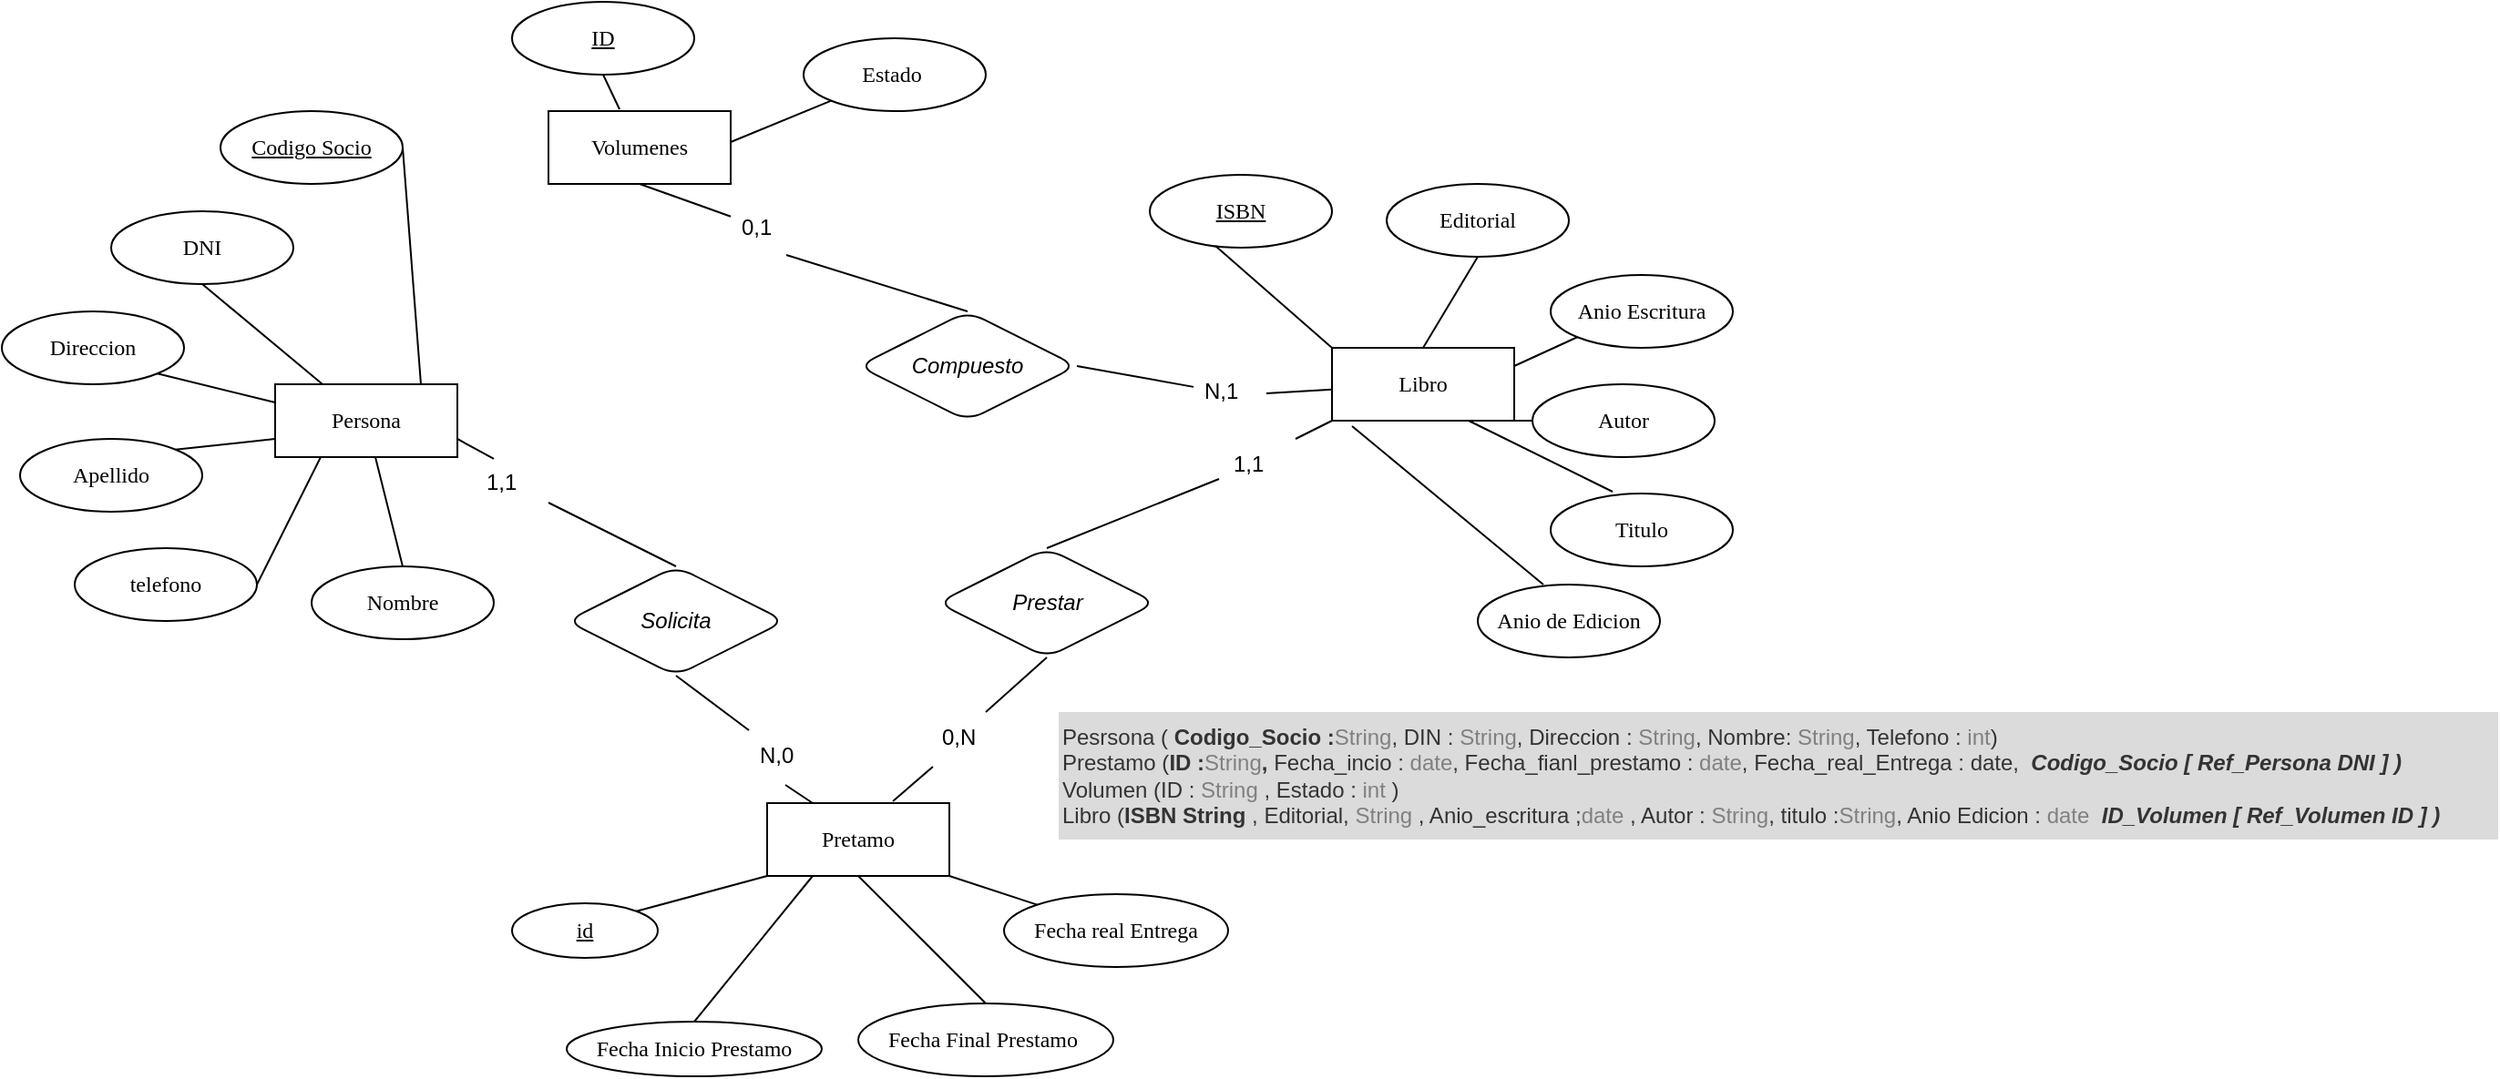 <mxfile version="22.0.4" type="github">
  <diagram name="Página-1" id="GGuaCN20DpNZ9yj8Dpp0">
    <mxGraphModel dx="2213" dy="751" grid="1" gridSize="10" guides="1" tooltips="1" connect="1" arrows="1" fold="1" page="1" pageScale="1" pageWidth="827" pageHeight="1169" math="0" shadow="0">
      <root>
        <object label="" StyleMaza="" id="0">
          <mxCell />
        </object>
        <mxCell id="1" parent="0" />
        <mxCell id="nZIubDTmoYv-M2Z3KSqX-1" value="Persona" style="whiteSpace=wrap;html=1;align=center;fillStyle=auto;rounded=0;shadow=0;glass=0;strokeColor=default;labelBorderColor=none;labelBackgroundColor=none;fontSize=12;fontFamily=Comic Sans MS;fontStyle=0" parent="1" vertex="1">
          <mxGeometry x="-90" y="390" width="100" height="40" as="geometry" />
        </mxCell>
        <mxCell id="nZIubDTmoYv-M2Z3KSqX-2" value="Libro" style="whiteSpace=wrap;html=1;align=center;rounded=0;shadow=0;labelBorderColor=none;labelBackgroundColor=none;fontSize=12;fontFamily=Comic Sans MS;fontStyle=0" parent="1" vertex="1">
          <mxGeometry x="490" y="370" width="100" height="40" as="geometry" />
        </mxCell>
        <mxCell id="nZIubDTmoYv-M2Z3KSqX-3" value="Pretamo" style="whiteSpace=wrap;html=1;align=center;rounded=0;shadow=0;labelBorderColor=none;labelBackgroundColor=none;fontSize=12;fontFamily=Comic Sans MS;fontStyle=0" parent="1" vertex="1">
          <mxGeometry x="180" y="620" width="100" height="40" as="geometry" />
        </mxCell>
        <mxCell id="nZIubDTmoYv-M2Z3KSqX-4" value="DNI" style="ellipse;whiteSpace=wrap;html=1;align=center;rounded=1;fontFamily=Comic Sans MS;fontStyle=0" parent="1" vertex="1">
          <mxGeometry x="-180" y="295" width="100" height="40" as="geometry" />
        </mxCell>
        <mxCell id="nZIubDTmoYv-M2Z3KSqX-5" value="Codigo Socio" style="ellipse;whiteSpace=wrap;html=1;align=center;fontStyle=4;rounded=1;fontFamily=Comic Sans MS;" parent="1" vertex="1">
          <mxGeometry x="-120" y="240" width="100" height="40" as="geometry" />
        </mxCell>
        <mxCell id="nZIubDTmoYv-M2Z3KSqX-6" value="telefono" style="ellipse;whiteSpace=wrap;html=1;align=center;rounded=1;fontFamily=Comic Sans MS;fontStyle=0" parent="1" vertex="1">
          <mxGeometry x="-200" y="480" width="100" height="40" as="geometry" />
        </mxCell>
        <mxCell id="nZIubDTmoYv-M2Z3KSqX-7" value="Direccion" style="ellipse;whiteSpace=wrap;html=1;align=center;rounded=1;fontFamily=Comic Sans MS;fontStyle=0" parent="1" vertex="1">
          <mxGeometry x="-240" y="350" width="100" height="40" as="geometry" />
        </mxCell>
        <mxCell id="nZIubDTmoYv-M2Z3KSqX-8" value="Apellido" style="ellipse;whiteSpace=wrap;html=1;align=center;rounded=1;fontFamily=Comic Sans MS;fontStyle=0" parent="1" vertex="1">
          <mxGeometry x="-230" y="420" width="100" height="40" as="geometry" />
        </mxCell>
        <mxCell id="nZIubDTmoYv-M2Z3KSqX-9" value="Nombre" style="ellipse;whiteSpace=wrap;html=1;align=center;rounded=1;fontFamily=Comic Sans MS;fontStyle=0" parent="1" vertex="1">
          <mxGeometry x="-70" y="490" width="100" height="40" as="geometry" />
        </mxCell>
        <mxCell id="nZIubDTmoYv-M2Z3KSqX-10" value="Titulo" style="ellipse;whiteSpace=wrap;html=1;align=center;rounded=1;fontFamily=Comic Sans MS;fontStyle=0" parent="1" vertex="1">
          <mxGeometry x="610" y="450" width="100" height="40" as="geometry" />
        </mxCell>
        <mxCell id="nZIubDTmoYv-M2Z3KSqX-11" value="Editorial" style="ellipse;whiteSpace=wrap;html=1;align=center;rounded=1;fontFamily=Comic Sans MS;fontStyle=0" parent="1" vertex="1">
          <mxGeometry x="520" y="280" width="100" height="40" as="geometry" />
        </mxCell>
        <mxCell id="nZIubDTmoYv-M2Z3KSqX-12" value="Anio de Edicion" style="ellipse;whiteSpace=wrap;html=1;align=center;fillStyle=auto;rounded=1;fontFamily=Comic Sans MS;fontStyle=0" parent="1" vertex="1">
          <mxGeometry x="570" y="500" width="100" height="40" as="geometry" />
        </mxCell>
        <mxCell id="nZIubDTmoYv-M2Z3KSqX-13" value="Autor" style="ellipse;whiteSpace=wrap;html=1;align=center;rounded=1;fontFamily=Comic Sans MS;fontStyle=0" parent="1" vertex="1">
          <mxGeometry x="600" y="390" width="100" height="40" as="geometry" />
        </mxCell>
        <mxCell id="nZIubDTmoYv-M2Z3KSqX-14" value="ISBN" style="ellipse;whiteSpace=wrap;html=1;align=center;fontStyle=4;rounded=1;fontFamily=Comic Sans MS;" parent="1" vertex="1">
          <mxGeometry x="390" y="275" width="100" height="40" as="geometry" />
        </mxCell>
        <mxCell id="nZIubDTmoYv-M2Z3KSqX-15" value="Anio Escritura" style="ellipse;whiteSpace=wrap;html=1;align=center;rounded=1;fontFamily=Comic Sans MS;fontStyle=0" parent="1" vertex="1">
          <mxGeometry x="610" y="330" width="100" height="40" as="geometry" />
        </mxCell>
        <mxCell id="nZIubDTmoYv-M2Z3KSqX-16" value="Fecha Inicio Prestamo" style="ellipse;whiteSpace=wrap;html=1;align=center;rounded=1;fontFamily=Comic Sans MS;fontStyle=0" parent="1" vertex="1">
          <mxGeometry x="70" y="740" width="140" height="30" as="geometry" />
        </mxCell>
        <mxCell id="nZIubDTmoYv-M2Z3KSqX-17" value="Estado&amp;nbsp;" style="ellipse;whiteSpace=wrap;html=1;align=center;rounded=1;fontFamily=Comic Sans MS;fontStyle=0" parent="1" vertex="1">
          <mxGeometry x="200" y="200" width="100" height="40" as="geometry" />
        </mxCell>
        <mxCell id="nZIubDTmoYv-M2Z3KSqX-18" value="Fecha Final Prestamo&amp;nbsp;" style="ellipse;whiteSpace=wrap;html=1;align=center;rounded=1;fontFamily=Comic Sans MS;fontStyle=0" parent="1" vertex="1">
          <mxGeometry x="230" y="730" width="140" height="40" as="geometry" />
        </mxCell>
        <mxCell id="nZIubDTmoYv-M2Z3KSqX-19" value="Fecha real Entrega" style="ellipse;whiteSpace=wrap;html=1;align=center;rounded=1;fontFamily=Comic Sans MS;fontStyle=0" parent="1" vertex="1">
          <mxGeometry x="310" y="670" width="123" height="40" as="geometry" />
        </mxCell>
        <mxCell id="nZIubDTmoYv-M2Z3KSqX-20" value="" style="endArrow=none;html=1;rounded=1;entryX=1;entryY=1;entryDx=0;entryDy=0;" parent="1" source="nZIubDTmoYv-M2Z3KSqX-19" target="nZIubDTmoYv-M2Z3KSqX-3" edge="1">
          <mxGeometry relative="1" as="geometry">
            <mxPoint x="330" y="490" as="sourcePoint" />
            <mxPoint x="250" y="670" as="targetPoint" />
          </mxGeometry>
        </mxCell>
        <mxCell id="nZIubDTmoYv-M2Z3KSqX-21" value="" style="endArrow=none;html=1;rounded=1;entryX=0.5;entryY=0;entryDx=0;entryDy=0;" parent="1" source="nZIubDTmoYv-M2Z3KSqX-57" target="nZIubDTmoYv-M2Z3KSqX-25" edge="1">
          <mxGeometry relative="1" as="geometry">
            <mxPoint x="250" y="620" as="sourcePoint" />
            <mxPoint x="100" y="500" as="targetPoint" />
          </mxGeometry>
        </mxCell>
        <mxCell id="nZIubDTmoYv-M2Z3KSqX-22" value="Prestar" style="shape=rhombus;perimeter=rhombusPerimeter;whiteSpace=wrap;html=1;align=center;fontStyle=2;rounded=1;" parent="1" vertex="1">
          <mxGeometry x="273.5" y="480" width="120" height="60" as="geometry" />
        </mxCell>
        <mxCell id="nZIubDTmoYv-M2Z3KSqX-23" value="" style="endArrow=none;html=1;rounded=1;entryX=0.5;entryY=1;entryDx=0;entryDy=0;" parent="1" target="nZIubDTmoYv-M2Z3KSqX-22" edge="1">
          <mxGeometry relative="1" as="geometry">
            <mxPoint x="300" y="570" as="sourcePoint" />
            <mxPoint x="480" y="610" as="targetPoint" />
          </mxGeometry>
        </mxCell>
        <mxCell id="nZIubDTmoYv-M2Z3KSqX-24" value="" style="endArrow=none;html=1;rounded=1;entryX=0;entryY=1;entryDx=0;entryDy=0;exitX=1;exitY=0;exitDx=0;exitDy=0;" parent="1" source="nZIubDTmoYv-M2Z3KSqX-55" target="nZIubDTmoYv-M2Z3KSqX-2" edge="1">
          <mxGeometry relative="1" as="geometry">
            <mxPoint x="320" y="610" as="sourcePoint" />
            <mxPoint x="480" y="610" as="targetPoint" />
          </mxGeometry>
        </mxCell>
        <mxCell id="nZIubDTmoYv-M2Z3KSqX-25" value="Solicita" style="shape=rhombus;perimeter=rhombusPerimeter;whiteSpace=wrap;html=1;align=center;fontStyle=2;rounded=1;" parent="1" vertex="1">
          <mxGeometry x="70" y="490" width="120" height="60" as="geometry" />
        </mxCell>
        <mxCell id="nZIubDTmoYv-M2Z3KSqX-26" value="" style="endArrow=none;html=1;rounded=1;exitX=0.5;exitY=1;exitDx=0;exitDy=0;entryX=0.25;entryY=0;entryDx=0;entryDy=0;" parent="1" source="nZIubDTmoYv-M2Z3KSqX-61" target="nZIubDTmoYv-M2Z3KSqX-3" edge="1">
          <mxGeometry relative="1" as="geometry">
            <mxPoint x="320" y="610" as="sourcePoint" />
            <mxPoint x="480" y="610" as="targetPoint" />
          </mxGeometry>
        </mxCell>
        <mxCell id="nZIubDTmoYv-M2Z3KSqX-27" value="id" style="ellipse;whiteSpace=wrap;html=1;align=center;fontStyle=4;rounded=1;fontFamily=Comic Sans MS;" parent="1" vertex="1">
          <mxGeometry x="40" y="675" width="80" height="30" as="geometry" />
        </mxCell>
        <mxCell id="nZIubDTmoYv-M2Z3KSqX-28" value="" style="endArrow=none;html=1;rounded=1;entryX=1;entryY=0;entryDx=0;entryDy=0;" parent="1" target="nZIubDTmoYv-M2Z3KSqX-27" edge="1">
          <mxGeometry relative="1" as="geometry">
            <mxPoint x="180" y="660" as="sourcePoint" />
            <mxPoint x="480" y="610" as="targetPoint" />
          </mxGeometry>
        </mxCell>
        <mxCell id="nZIubDTmoYv-M2Z3KSqX-29" value="" style="endArrow=none;html=1;rounded=1;exitX=0.5;exitY=0;exitDx=0;exitDy=0;entryX=0.25;entryY=1;entryDx=0;entryDy=0;" parent="1" source="nZIubDTmoYv-M2Z3KSqX-16" target="nZIubDTmoYv-M2Z3KSqX-3" edge="1">
          <mxGeometry relative="1" as="geometry">
            <mxPoint x="320" y="610" as="sourcePoint" />
            <mxPoint x="480" y="610" as="targetPoint" />
            <Array as="points" />
          </mxGeometry>
        </mxCell>
        <mxCell id="nZIubDTmoYv-M2Z3KSqX-30" value="" style="endArrow=none;html=1;rounded=1;exitX=0.5;exitY=0;exitDx=0;exitDy=0;entryX=0.5;entryY=1;entryDx=0;entryDy=0;" parent="1" source="nZIubDTmoYv-M2Z3KSqX-18" target="nZIubDTmoYv-M2Z3KSqX-3" edge="1">
          <mxGeometry relative="1" as="geometry">
            <mxPoint x="320" y="610" as="sourcePoint" />
            <mxPoint x="480" y="610" as="targetPoint" />
          </mxGeometry>
        </mxCell>
        <mxCell id="nZIubDTmoYv-M2Z3KSqX-31" value="" style="endArrow=none;html=1;rounded=1;exitX=0.5;exitY=0;exitDx=0;exitDy=0;" parent="1" source="nZIubDTmoYv-M2Z3KSqX-9" target="nZIubDTmoYv-M2Z3KSqX-1" edge="1">
          <mxGeometry relative="1" as="geometry">
            <mxPoint x="250" y="620" as="sourcePoint" />
            <mxPoint x="410" y="620" as="targetPoint" />
          </mxGeometry>
        </mxCell>
        <mxCell id="nZIubDTmoYv-M2Z3KSqX-32" value="" style="endArrow=none;html=1;rounded=1;exitX=0.5;exitY=1;exitDx=0;exitDy=0;" parent="1" source="nZIubDTmoYv-M2Z3KSqX-4" target="nZIubDTmoYv-M2Z3KSqX-1" edge="1">
          <mxGeometry relative="1" as="geometry">
            <mxPoint x="250" y="620" as="sourcePoint" />
            <mxPoint x="410" y="620" as="targetPoint" />
          </mxGeometry>
        </mxCell>
        <mxCell id="nZIubDTmoYv-M2Z3KSqX-33" value="" style="endArrow=none;html=1;rounded=1;exitX=1;exitY=1;exitDx=0;exitDy=0;entryX=0;entryY=0.25;entryDx=0;entryDy=0;" parent="1" source="nZIubDTmoYv-M2Z3KSqX-7" target="nZIubDTmoYv-M2Z3KSqX-1" edge="1">
          <mxGeometry relative="1" as="geometry">
            <mxPoint x="250" y="620" as="sourcePoint" />
            <mxPoint x="410" y="620" as="targetPoint" />
          </mxGeometry>
        </mxCell>
        <mxCell id="nZIubDTmoYv-M2Z3KSqX-34" value="" style="endArrow=none;html=1;rounded=1;exitX=1;exitY=0.5;exitDx=0;exitDy=0;" parent="1" source="nZIubDTmoYv-M2Z3KSqX-5" edge="1">
          <mxGeometry relative="1" as="geometry">
            <mxPoint x="90" y="620" as="sourcePoint" />
            <mxPoint x="-10" y="390" as="targetPoint" />
          </mxGeometry>
        </mxCell>
        <mxCell id="nZIubDTmoYv-M2Z3KSqX-35" value="" style="endArrow=none;html=1;rounded=1;exitX=1;exitY=0.5;exitDx=0;exitDy=0;entryX=0.25;entryY=1;entryDx=0;entryDy=0;" parent="1" source="nZIubDTmoYv-M2Z3KSqX-6" target="nZIubDTmoYv-M2Z3KSqX-1" edge="1">
          <mxGeometry relative="1" as="geometry">
            <mxPoint x="90" y="620" as="sourcePoint" />
            <mxPoint x="250" y="620" as="targetPoint" />
          </mxGeometry>
        </mxCell>
        <mxCell id="nZIubDTmoYv-M2Z3KSqX-36" value="" style="endArrow=none;html=1;rounded=1;exitX=1;exitY=0;exitDx=0;exitDy=0;entryX=0;entryY=0.75;entryDx=0;entryDy=0;" parent="1" source="nZIubDTmoYv-M2Z3KSqX-8" target="nZIubDTmoYv-M2Z3KSqX-1" edge="1">
          <mxGeometry relative="1" as="geometry">
            <mxPoint x="90" y="620" as="sourcePoint" />
            <mxPoint x="-90" y="430" as="targetPoint" />
          </mxGeometry>
        </mxCell>
        <mxCell id="nZIubDTmoYv-M2Z3KSqX-37" value="" style="endArrow=none;html=1;rounded=1;entryX=0.11;entryY=1.075;entryDx=0;entryDy=0;entryPerimeter=0;exitX=0.36;exitY=0;exitDx=0;exitDy=0;exitPerimeter=0;" parent="1" source="nZIubDTmoYv-M2Z3KSqX-12" target="nZIubDTmoYv-M2Z3KSqX-2" edge="1">
          <mxGeometry relative="1" as="geometry">
            <mxPoint x="660" y="580" as="sourcePoint" />
            <mxPoint x="320" y="610" as="targetPoint" />
          </mxGeometry>
        </mxCell>
        <mxCell id="nZIubDTmoYv-M2Z3KSqX-38" value="" style="endArrow=none;html=1;rounded=1;exitX=0.5;exitY=1;exitDx=0;exitDy=0;entryX=0.5;entryY=0;entryDx=0;entryDy=0;" parent="1" source="nZIubDTmoYv-M2Z3KSqX-11" target="nZIubDTmoYv-M2Z3KSqX-2" edge="1">
          <mxGeometry relative="1" as="geometry">
            <mxPoint x="160" y="610" as="sourcePoint" />
            <mxPoint x="500" y="370" as="targetPoint" />
          </mxGeometry>
        </mxCell>
        <mxCell id="nZIubDTmoYv-M2Z3KSqX-39" value="" style="endArrow=none;html=1;rounded=1;exitX=0.36;exitY=0.975;exitDx=0;exitDy=0;entryX=0;entryY=0;entryDx=0;entryDy=0;exitPerimeter=0;" parent="1" source="nZIubDTmoYv-M2Z3KSqX-14" target="nZIubDTmoYv-M2Z3KSqX-2" edge="1">
          <mxGeometry relative="1" as="geometry">
            <mxPoint x="160" y="610" as="sourcePoint" />
            <mxPoint x="520" y="380" as="targetPoint" />
          </mxGeometry>
        </mxCell>
        <mxCell id="nZIubDTmoYv-M2Z3KSqX-40" value="" style="endArrow=none;html=1;rounded=1;entryX=0;entryY=1;entryDx=0;entryDy=0;exitX=1;exitY=0.25;exitDx=0;exitDy=0;" parent="1" source="nZIubDTmoYv-M2Z3KSqX-2" target="nZIubDTmoYv-M2Z3KSqX-15" edge="1">
          <mxGeometry relative="1" as="geometry">
            <mxPoint x="160" y="610" as="sourcePoint" />
            <mxPoint x="320" y="610" as="targetPoint" />
          </mxGeometry>
        </mxCell>
        <mxCell id="nZIubDTmoYv-M2Z3KSqX-41" value="" style="endArrow=none;html=1;rounded=1;entryX=0.34;entryY=-0.025;entryDx=0;entryDy=0;entryPerimeter=0;exitX=0.75;exitY=1;exitDx=0;exitDy=0;" parent="1" source="nZIubDTmoYv-M2Z3KSqX-2" target="nZIubDTmoYv-M2Z3KSqX-10" edge="1">
          <mxGeometry relative="1" as="geometry">
            <mxPoint x="160" y="610" as="sourcePoint" />
            <mxPoint x="320" y="610" as="targetPoint" />
          </mxGeometry>
        </mxCell>
        <mxCell id="nZIubDTmoYv-M2Z3KSqX-42" value="" style="endArrow=none;html=1;rounded=1;entryX=0;entryY=0.5;entryDx=0;entryDy=0;exitX=1;exitY=1;exitDx=0;exitDy=0;" parent="1" source="nZIubDTmoYv-M2Z3KSqX-2" target="nZIubDTmoYv-M2Z3KSqX-13" edge="1">
          <mxGeometry relative="1" as="geometry">
            <mxPoint x="160" y="610" as="sourcePoint" />
            <mxPoint x="320" y="610" as="targetPoint" />
          </mxGeometry>
        </mxCell>
        <mxCell id="nZIubDTmoYv-M2Z3KSqX-43" value="Volumenes" style="whiteSpace=wrap;html=1;align=center;shadow=0;rounded=0;labelBorderColor=none;labelBackgroundColor=none;fontSize=12;fontFamily=Comic Sans MS;fontStyle=0" parent="1" vertex="1">
          <mxGeometry x="60" y="240" width="100" height="40" as="geometry" />
        </mxCell>
        <mxCell id="nZIubDTmoYv-M2Z3KSqX-44" value="" style="endArrow=none;html=1;rounded=1;exitX=1;exitY=0.425;exitDx=0;exitDy=0;exitPerimeter=0;" parent="1" source="nZIubDTmoYv-M2Z3KSqX-43" target="nZIubDTmoYv-M2Z3KSqX-17" edge="1">
          <mxGeometry relative="1" as="geometry">
            <mxPoint x="160" y="610" as="sourcePoint" />
            <mxPoint x="320" y="610" as="targetPoint" />
          </mxGeometry>
        </mxCell>
        <mxCell id="nZIubDTmoYv-M2Z3KSqX-45" value="ID" style="ellipse;whiteSpace=wrap;html=1;align=center;fontStyle=4;rounded=1;fontFamily=Comic Sans MS;" parent="1" vertex="1">
          <mxGeometry x="40" y="180" width="100" height="40" as="geometry" />
        </mxCell>
        <mxCell id="nZIubDTmoYv-M2Z3KSqX-46" value="" style="endArrow=none;html=1;rounded=1;exitX=0.5;exitY=1;exitDx=0;exitDy=0;entryX=0.39;entryY=-0.025;entryDx=0;entryDy=0;entryPerimeter=0;" parent="1" source="nZIubDTmoYv-M2Z3KSqX-45" target="nZIubDTmoYv-M2Z3KSqX-43" edge="1">
          <mxGeometry relative="1" as="geometry">
            <mxPoint x="160" y="480" as="sourcePoint" />
            <mxPoint x="320" y="480" as="targetPoint" />
          </mxGeometry>
        </mxCell>
        <mxCell id="nZIubDTmoYv-M2Z3KSqX-47" value="Compuesto" style="shape=rhombus;perimeter=rhombusPerimeter;whiteSpace=wrap;html=1;align=center;fontStyle=2;rounded=1;" parent="1" vertex="1">
          <mxGeometry x="230" y="350" width="120" height="60" as="geometry" />
        </mxCell>
        <mxCell id="nZIubDTmoYv-M2Z3KSqX-48" value="" style="endArrow=none;html=1;rounded=1;exitX=0.763;exitY=0.967;exitDx=0;exitDy=0;exitPerimeter=0;entryX=0.5;entryY=0;entryDx=0;entryDy=0;" parent="1" source="nZIubDTmoYv-M2Z3KSqX-51" target="nZIubDTmoYv-M2Z3KSqX-47" edge="1">
          <mxGeometry relative="1" as="geometry">
            <mxPoint x="252.02" y="350" as="sourcePoint" />
            <mxPoint x="249.077" y="391.038" as="targetPoint" />
          </mxGeometry>
        </mxCell>
        <mxCell id="nZIubDTmoYv-M2Z3KSqX-49" value="" style="endArrow=none;html=1;rounded=1;exitX=1;exitY=0.5;exitDx=0;exitDy=0;" parent="1" source="nZIubDTmoYv-M2Z3KSqX-53" target="nZIubDTmoYv-M2Z3KSqX-2" edge="1">
          <mxGeometry relative="1" as="geometry">
            <mxPoint x="160" y="480" as="sourcePoint" />
            <mxPoint x="320" y="480" as="targetPoint" />
          </mxGeometry>
        </mxCell>
        <mxCell id="nZIubDTmoYv-M2Z3KSqX-50" value="" style="endArrow=none;html=1;rounded=1;exitX=0.5;exitY=1;exitDx=0;exitDy=0;" parent="1" source="nZIubDTmoYv-M2Z3KSqX-43" target="nZIubDTmoYv-M2Z3KSqX-51" edge="1">
          <mxGeometry relative="1" as="geometry">
            <mxPoint x="310" y="300" as="sourcePoint" />
            <mxPoint x="250" y="390" as="targetPoint" />
          </mxGeometry>
        </mxCell>
        <mxCell id="nZIubDTmoYv-M2Z3KSqX-51" value="0,1" style="text;strokeColor=none;fillColor=none;spacingLeft=4;spacingRight=4;overflow=hidden;rotatable=0;points=[[0,0.5],[1,0.5]];portConstraint=eastwest;fontSize=12;whiteSpace=wrap;html=1;rounded=1;" parent="1" vertex="1">
          <mxGeometry x="160" y="290" width="40" height="30" as="geometry" />
        </mxCell>
        <mxCell id="nZIubDTmoYv-M2Z3KSqX-52" value="" style="endArrow=none;html=1;rounded=1;exitX=1;exitY=0.5;exitDx=0;exitDy=0;" parent="1" source="nZIubDTmoYv-M2Z3KSqX-47" target="nZIubDTmoYv-M2Z3KSqX-53" edge="1">
          <mxGeometry relative="1" as="geometry">
            <mxPoint x="310" y="420" as="sourcePoint" />
            <mxPoint x="460" y="405" as="targetPoint" />
          </mxGeometry>
        </mxCell>
        <mxCell id="nZIubDTmoYv-M2Z3KSqX-53" value="N,1" style="text;strokeColor=none;fillColor=none;spacingLeft=4;spacingRight=4;overflow=hidden;rotatable=0;points=[[0,0.5],[1,0.5]];portConstraint=eastwest;fontSize=12;whiteSpace=wrap;html=1;rounded=1;" parent="1" vertex="1">
          <mxGeometry x="414" y="380" width="40" height="30" as="geometry" />
        </mxCell>
        <mxCell id="nZIubDTmoYv-M2Z3KSqX-54" value="" style="endArrow=none;html=1;rounded=1;entryX=-0.05;entryY=0.733;entryDx=0;entryDy=0;exitX=0.5;exitY=0;exitDx=0;exitDy=0;entryPerimeter=0;" parent="1" source="nZIubDTmoYv-M2Z3KSqX-22" target="nZIubDTmoYv-M2Z3KSqX-55" edge="1">
          <mxGeometry relative="1" as="geometry">
            <mxPoint x="367" y="505" as="sourcePoint" />
            <mxPoint x="460" y="420" as="targetPoint" />
          </mxGeometry>
        </mxCell>
        <mxCell id="nZIubDTmoYv-M2Z3KSqX-55" value="1,1" style="text;strokeColor=none;fillColor=none;spacingLeft=4;spacingRight=4;overflow=hidden;rotatable=0;points=[[0,0.5],[1,0.5]];portConstraint=eastwest;fontSize=12;whiteSpace=wrap;html=1;rounded=1;" parent="1" vertex="1">
          <mxGeometry x="430" y="420" width="40" height="30" as="geometry" />
        </mxCell>
        <mxCell id="nZIubDTmoYv-M2Z3KSqX-56" value="" style="endArrow=none;html=1;rounded=1;exitX=1;exitY=0.75;exitDx=0;exitDy=0;entryX=0.25;entryY=0.033;entryDx=0;entryDy=0;entryPerimeter=0;" parent="1" source="nZIubDTmoYv-M2Z3KSqX-1" target="nZIubDTmoYv-M2Z3KSqX-57" edge="1">
          <mxGeometry relative="1" as="geometry">
            <mxPoint x="10" y="420" as="sourcePoint" />
            <mxPoint x="110" y="515" as="targetPoint" />
          </mxGeometry>
        </mxCell>
        <mxCell id="nZIubDTmoYv-M2Z3KSqX-57" value="1,1" style="text;strokeColor=none;fillColor=none;spacingLeft=4;spacingRight=4;overflow=hidden;rotatable=0;points=[[0,0.5],[1,0.5]];portConstraint=eastwest;fontSize=12;whiteSpace=wrap;html=1;rounded=1;" parent="1" vertex="1">
          <mxGeometry x="20" y="430" width="40" height="30" as="geometry" />
        </mxCell>
        <mxCell id="nZIubDTmoYv-M2Z3KSqX-58" value="" style="endArrow=none;html=1;rounded=1;exitX=0.69;exitY=-0.025;exitDx=0;exitDy=0;exitPerimeter=0;entryX=0.025;entryY=1;entryDx=0;entryDy=0;entryPerimeter=0;" parent="1" source="nZIubDTmoYv-M2Z3KSqX-3" target="nZIubDTmoYv-M2Z3KSqX-59" edge="1">
          <mxGeometry relative="1" as="geometry">
            <mxPoint x="246" y="614" as="sourcePoint" />
            <mxPoint x="337" y="550" as="targetPoint" />
          </mxGeometry>
        </mxCell>
        <mxCell id="nZIubDTmoYv-M2Z3KSqX-59" value="0,N" style="text;strokeColor=none;fillColor=none;spacingLeft=4;spacingRight=4;overflow=hidden;rotatable=0;points=[[0,0.5],[1,0.5]];portConstraint=eastwest;fontSize=12;whiteSpace=wrap;html=1;rounded=1;" parent="1" vertex="1">
          <mxGeometry x="270" y="570" width="40" height="30" as="geometry" />
        </mxCell>
        <mxCell id="nZIubDTmoYv-M2Z3KSqX-60" value="" style="endArrow=none;html=1;rounded=1;exitX=0.5;exitY=1;exitDx=0;exitDy=0;entryX=0;entryY=0;entryDx=0;entryDy=0;entryPerimeter=0;" parent="1" source="nZIubDTmoYv-M2Z3KSqX-25" target="nZIubDTmoYv-M2Z3KSqX-61" edge="1">
          <mxGeometry relative="1" as="geometry">
            <mxPoint x="140" y="560" as="sourcePoint" />
            <mxPoint x="202" y="615" as="targetPoint" />
          </mxGeometry>
        </mxCell>
        <mxCell id="nZIubDTmoYv-M2Z3KSqX-61" value="N,0" style="text;strokeColor=none;fillColor=none;spacingLeft=4;spacingRight=4;overflow=hidden;rotatable=0;points=[[0,0.5],[1,0.5]];portConstraint=eastwest;fontSize=12;whiteSpace=wrap;html=1;rounded=1;" parent="1" vertex="1">
          <mxGeometry x="170" y="580" width="40" height="30" as="geometry" />
        </mxCell>
        <mxCell id="-ptdJt4101srZP5YwG2m-1" style="edgeStyle=orthogonalEdgeStyle;rounded=0;orthogonalLoop=1;jettySize=auto;html=1;exitX=0.5;exitY=1;exitDx=0;exitDy=0;" parent="1" source="nZIubDTmoYv-M2Z3KSqX-19" target="nZIubDTmoYv-M2Z3KSqX-19" edge="1">
          <mxGeometry relative="1" as="geometry" />
        </mxCell>
        <mxCell id="v9k_mlNCrv3lM9yxqVJo-1" value="&lt;font&gt;&lt;font&gt;Pesrsona ( &lt;b&gt;Codigo_Socio :&lt;/b&gt;&lt;font style=&quot;&quot; color=&quot;#808080&quot;&gt;String&lt;/font&gt;, DIN : &lt;font color=&quot;#808080&quot;&gt;String&lt;/font&gt;, Direccion : &lt;font color=&quot;#808080&quot;&gt;String&lt;/font&gt;, Nombre:&lt;font color=&quot;#808080&quot;&gt; String&lt;/font&gt;, Telefono :&lt;font color=&quot;#808080&quot;&gt; int&lt;/font&gt;)&lt;br&gt;Prestamo (&lt;b&gt;ID :&lt;/b&gt;&lt;font style=&quot;&quot; color=&quot;#808080&quot;&gt;String&lt;/font&gt;&lt;b&gt;, &lt;/b&gt;Fecha_incio :&lt;font color=&quot;#808080&quot;&gt; date&lt;/font&gt;, Fecha_fianl_prestamo : &lt;font color=&quot;#808080&quot;&gt;date&lt;/font&gt;, Fecha_real_Entrega : date,&amp;nbsp;&amp;nbsp;&lt;i style=&quot;border-color: var(--border-color);&quot;&gt;&lt;b&gt;Codigo_Socio [ Ref_Persona DNI ] )&lt;/b&gt;&lt;/i&gt;&lt;br&gt;Volumen (ID : &lt;font color=&quot;#808080&quot;&gt;String&lt;/font&gt; , Estado : &lt;font color=&quot;#808080&quot;&gt;int&lt;/font&gt; )&lt;br&gt;Libro (&lt;b&gt;ISBN String &lt;/b&gt;, Editorial, &lt;font color=&quot;#808080&quot;&gt;String&lt;/font&gt; , Anio_escritura ;&lt;font color=&quot;#808080&quot;&gt;date&lt;/font&gt; , Autor : &lt;font color=&quot;#808080&quot;&gt;String&lt;/font&gt;, titulo :&lt;font color=&quot;#808080&quot;&gt;String&lt;/font&gt;, Anio Edicion : &lt;font color=&quot;#808080&quot;&gt;date&lt;/font&gt; &lt;b&gt;&amp;nbsp;&lt;i style=&quot;border-color: var(--border-color);&quot;&gt;ID_Volumen [ Ref_Volumen ID ] )&lt;/i&gt;&lt;br&gt;&lt;/b&gt;&lt;br&gt;&lt;/font&gt;&lt;/font&gt;" style="text;html=1;strokeColor=none;fillColor=#dbdbdb;align=left;verticalAlign=top;whiteSpace=wrap;rounded=0;horizontal=1;fontColor=#333333;" parent="1" vertex="1">
          <mxGeometry x="340" y="570" width="790" height="70" as="geometry" />
        </mxCell>
      </root>
    </mxGraphModel>
  </diagram>
</mxfile>
